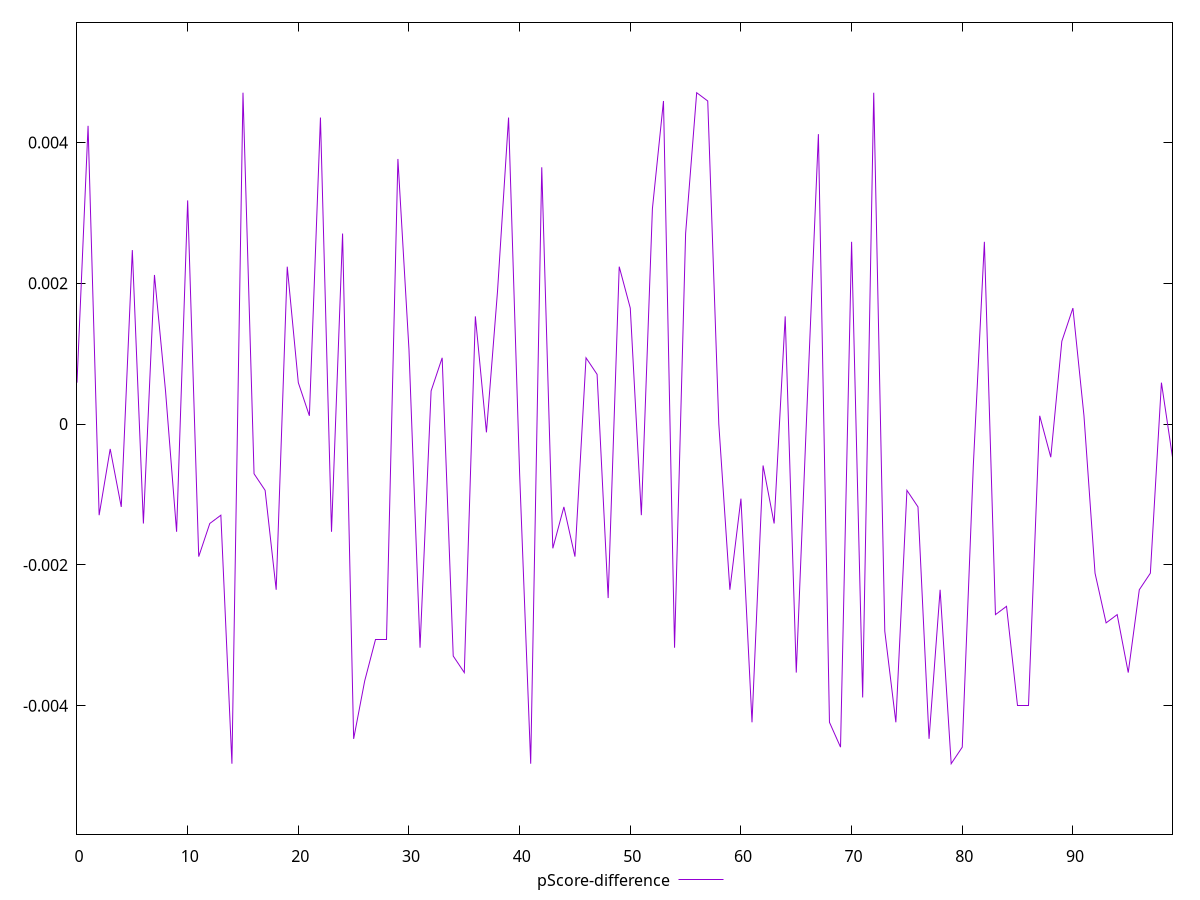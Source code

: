 reset

$pScoreDifference <<EOF
0 0.0005882352941176672
1 0.004235294117647059
2 -0.0012941176470588345
3 -0.0003529411764705559
4 -0.0011764705882352788
5 0.002470588235294169
6 -0.0014117647058823346
7 0.0021176470588235574
8 0.00047058823529411153
9 -0.0015294117647058902
10 0.0031764705882352806
11 -0.0018823529411764461
12 -0.0014117647058823346
13 -0.0012941176470588345
14 -0.0048235294117647265
15 0.004705882352941171
16 -0.0007058823529411673
17 -0.0009411764705882231
18 -0.002352941176470613
19 0.0022352941176470575
20 0.0005882352941176672
21 0.00011764705882355564
22 0.004352941176470615
23 -0.0015294117647058347
24 0.002705882352941169
25 -0.004470588235294115
26 -0.003647058823529392
27 -0.003058823529411725
28 -0.0030588235294117805
29 0.003764705882352948
30 0.0010588235294117787
31 -0.0031764705882352806
32 0.00047058823529411153
33 0.0009411764705882786
34 -0.0032941176470588363
35 -0.0035294117647058365
36 0.0015294117647058902
37 -0.00011764705882350013
38 0.0018823529411765016
39 0.004352941176470615
40 -0.0007058823529411673
41 -0.004823529411764671
42 0.0036470588235294477
43 -0.001764705882352946
44 -0.0011764705882352788
45 -0.0018823529411764461
46 0.0009411764705882786
47 0.0007058823529411673
48 -0.0024705882352941133
49 0.0022352941176470575
50 0.0016470588235294459
51 -0.0012941176470588345
52 0.0030588235294117805
53 0.004588235294117615
54 -0.0031764705882352806
55 0.002705882352941169
56 0.004705882352941171
57 0.004588235294117671
58 0
59 -0.002352941176470613
60 -0.0010588235294117787
61 -0.004235294117647059
62 -0.0005882352941176117
63 -0.0014117647058823346
64 0.0015294117647058902
65 -0.003529411764705892
66 0.0003529411764706114
67 0.004117647058823559
68 -0.004235294117647059
69 -0.004588235294117615
70 0.002588235294117669
71 -0.003882352941176448
72 0.004705882352941171
73 -0.002941176470588225
74 -0.004235294117647059
75 -0.0009411764705882231
76 -0.0011764705882352788
77 -0.004470588235294115
78 -0.0023529411764705577
79 -0.004823529411764671
80 -0.004588235294117615
81 -0.0005882352941176117
82 0.002588235294117669
83 -0.002705882352941169
84 -0.0025882352941176134
85 -0.003999999999999948
86 -0.003999999999999948
87 0.00011764705882350013
88 -0.00047058823529411153
89 0.0011764705882353343
90 0.0016470588235294459
91 0.00011764705882355564
92 -0.002117647058823502
93 -0.002823529411764669
94 -0.002705882352941169
95 -0.003529411764705892
96 -0.002352941176470613
97 -0.002117647058823502
98 0.0005882352941176672
99 -0.00047058823529411153
EOF

set key outside below
set xrange [0:99]
set yrange [-0.0058235294117647265:0.005705882352941171]
set trange [-0.0058235294117647265:0.005705882352941171]
set terminal svg size 640, 500 enhanced background rgb 'white'
set output "report_00017_2021-02-10T15-08-03.406Z/render-blocking-resources/samples/pages/pScore-difference/values.svg"

plot $pScoreDifference title "pScore-difference" with line

reset
